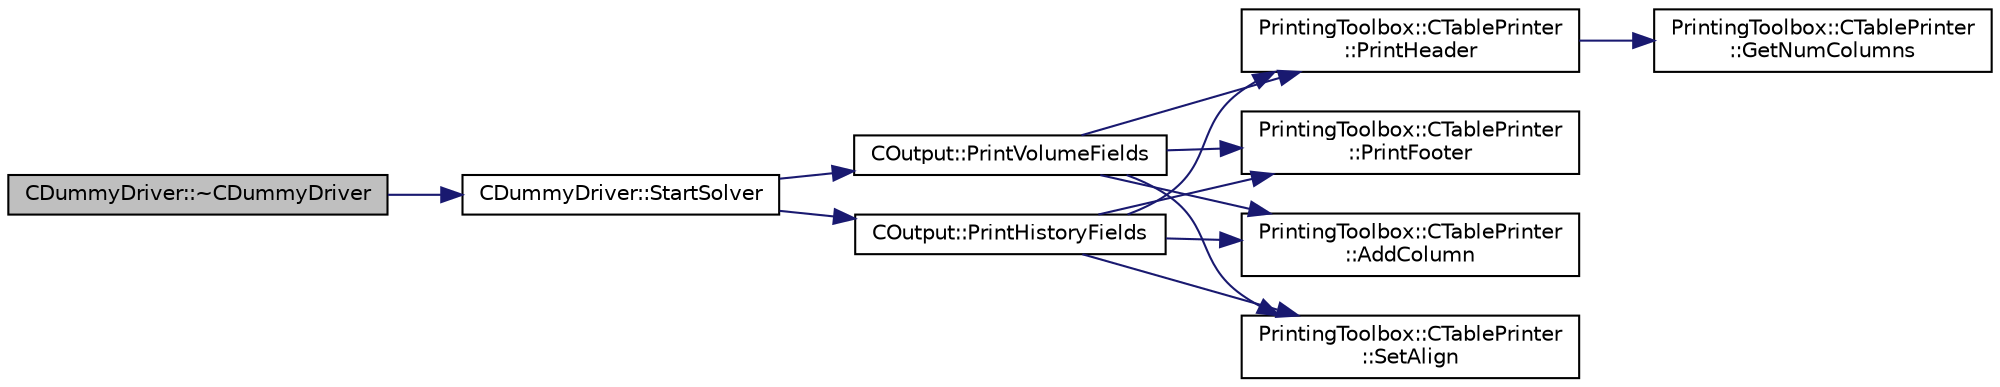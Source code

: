 digraph "CDummyDriver::~CDummyDriver"
{
  edge [fontname="Helvetica",fontsize="10",labelfontname="Helvetica",labelfontsize="10"];
  node [fontname="Helvetica",fontsize="10",shape=record];
  rankdir="LR";
  Node2 [label="CDummyDriver::~CDummyDriver",height=0.2,width=0.4,color="black", fillcolor="grey75", style="filled", fontcolor="black"];
  Node2 -> Node3 [color="midnightblue",fontsize="10",style="solid",fontname="Helvetica"];
  Node3 [label="CDummyDriver::StartSolver",height=0.2,width=0.4,color="black", fillcolor="white", style="filled",URL="$class_c_dummy_driver.html#ac389a5bb8947b8c2eaef8b7026063056",tooltip="Does nothing except printing the information that no solver is running. "];
  Node3 -> Node4 [color="midnightblue",fontsize="10",style="solid",fontname="Helvetica"];
  Node4 [label="COutput::PrintVolumeFields",height=0.2,width=0.4,color="black", fillcolor="white", style="filled",URL="$class_c_output.html#a1d6300a53b9e0177ab38297080d16d85",tooltip="Print a list of all volume output fields to screen. "];
  Node4 -> Node5 [color="midnightblue",fontsize="10",style="solid",fontname="Helvetica"];
  Node5 [label="PrintingToolbox::CTablePrinter\l::AddColumn",height=0.2,width=0.4,color="black", fillcolor="white", style="filled",URL="$class_printing_toolbox_1_1_c_table_printer.html#af3ddbf0da1a37cc37be7caac031dd4c4",tooltip="Add a column to the table by specifiying the header name and the width. "];
  Node4 -> Node6 [color="midnightblue",fontsize="10",style="solid",fontname="Helvetica"];
  Node6 [label="PrintingToolbox::CTablePrinter\l::SetAlign",height=0.2,width=0.4,color="black", fillcolor="white", style="filled",URL="$class_printing_toolbox_1_1_c_table_printer.html#ad3691499a7bfa024bf97a7fc00ef33c7",tooltip="Set the alignment of the table entries (CENTER only works for the header at the moment). "];
  Node4 -> Node7 [color="midnightblue",fontsize="10",style="solid",fontname="Helvetica"];
  Node7 [label="PrintingToolbox::CTablePrinter\l::PrintHeader",height=0.2,width=0.4,color="black", fillcolor="white", style="filled",URL="$class_printing_toolbox_1_1_c_table_printer.html#a475fafce69bdc78e973a2546e6e6be76",tooltip="Print the header. "];
  Node7 -> Node8 [color="midnightblue",fontsize="10",style="solid",fontname="Helvetica"];
  Node8 [label="PrintingToolbox::CTablePrinter\l::GetNumColumns",height=0.2,width=0.4,color="black", fillcolor="white", style="filled",URL="$class_printing_toolbox_1_1_c_table_printer.html#ace0a256a0479f734c338ae3648f28ed3",tooltip="Get number of columns of the table. "];
  Node4 -> Node9 [color="midnightblue",fontsize="10",style="solid",fontname="Helvetica"];
  Node9 [label="PrintingToolbox::CTablePrinter\l::PrintFooter",height=0.2,width=0.4,color="black", fillcolor="white", style="filled",URL="$class_printing_toolbox_1_1_c_table_printer.html#ac1bc6229daf9b3181de565905281ee2a",tooltip="Print the footer. "];
  Node3 -> Node10 [color="midnightblue",fontsize="10",style="solid",fontname="Helvetica"];
  Node10 [label="COutput::PrintHistoryFields",height=0.2,width=0.4,color="black", fillcolor="white", style="filled",URL="$class_c_output.html#abb180b924003abf58466ead68a360885",tooltip="Print a list of all history output fields to screen. "];
  Node10 -> Node5 [color="midnightblue",fontsize="10",style="solid",fontname="Helvetica"];
  Node10 -> Node6 [color="midnightblue",fontsize="10",style="solid",fontname="Helvetica"];
  Node10 -> Node7 [color="midnightblue",fontsize="10",style="solid",fontname="Helvetica"];
  Node10 -> Node9 [color="midnightblue",fontsize="10",style="solid",fontname="Helvetica"];
}
